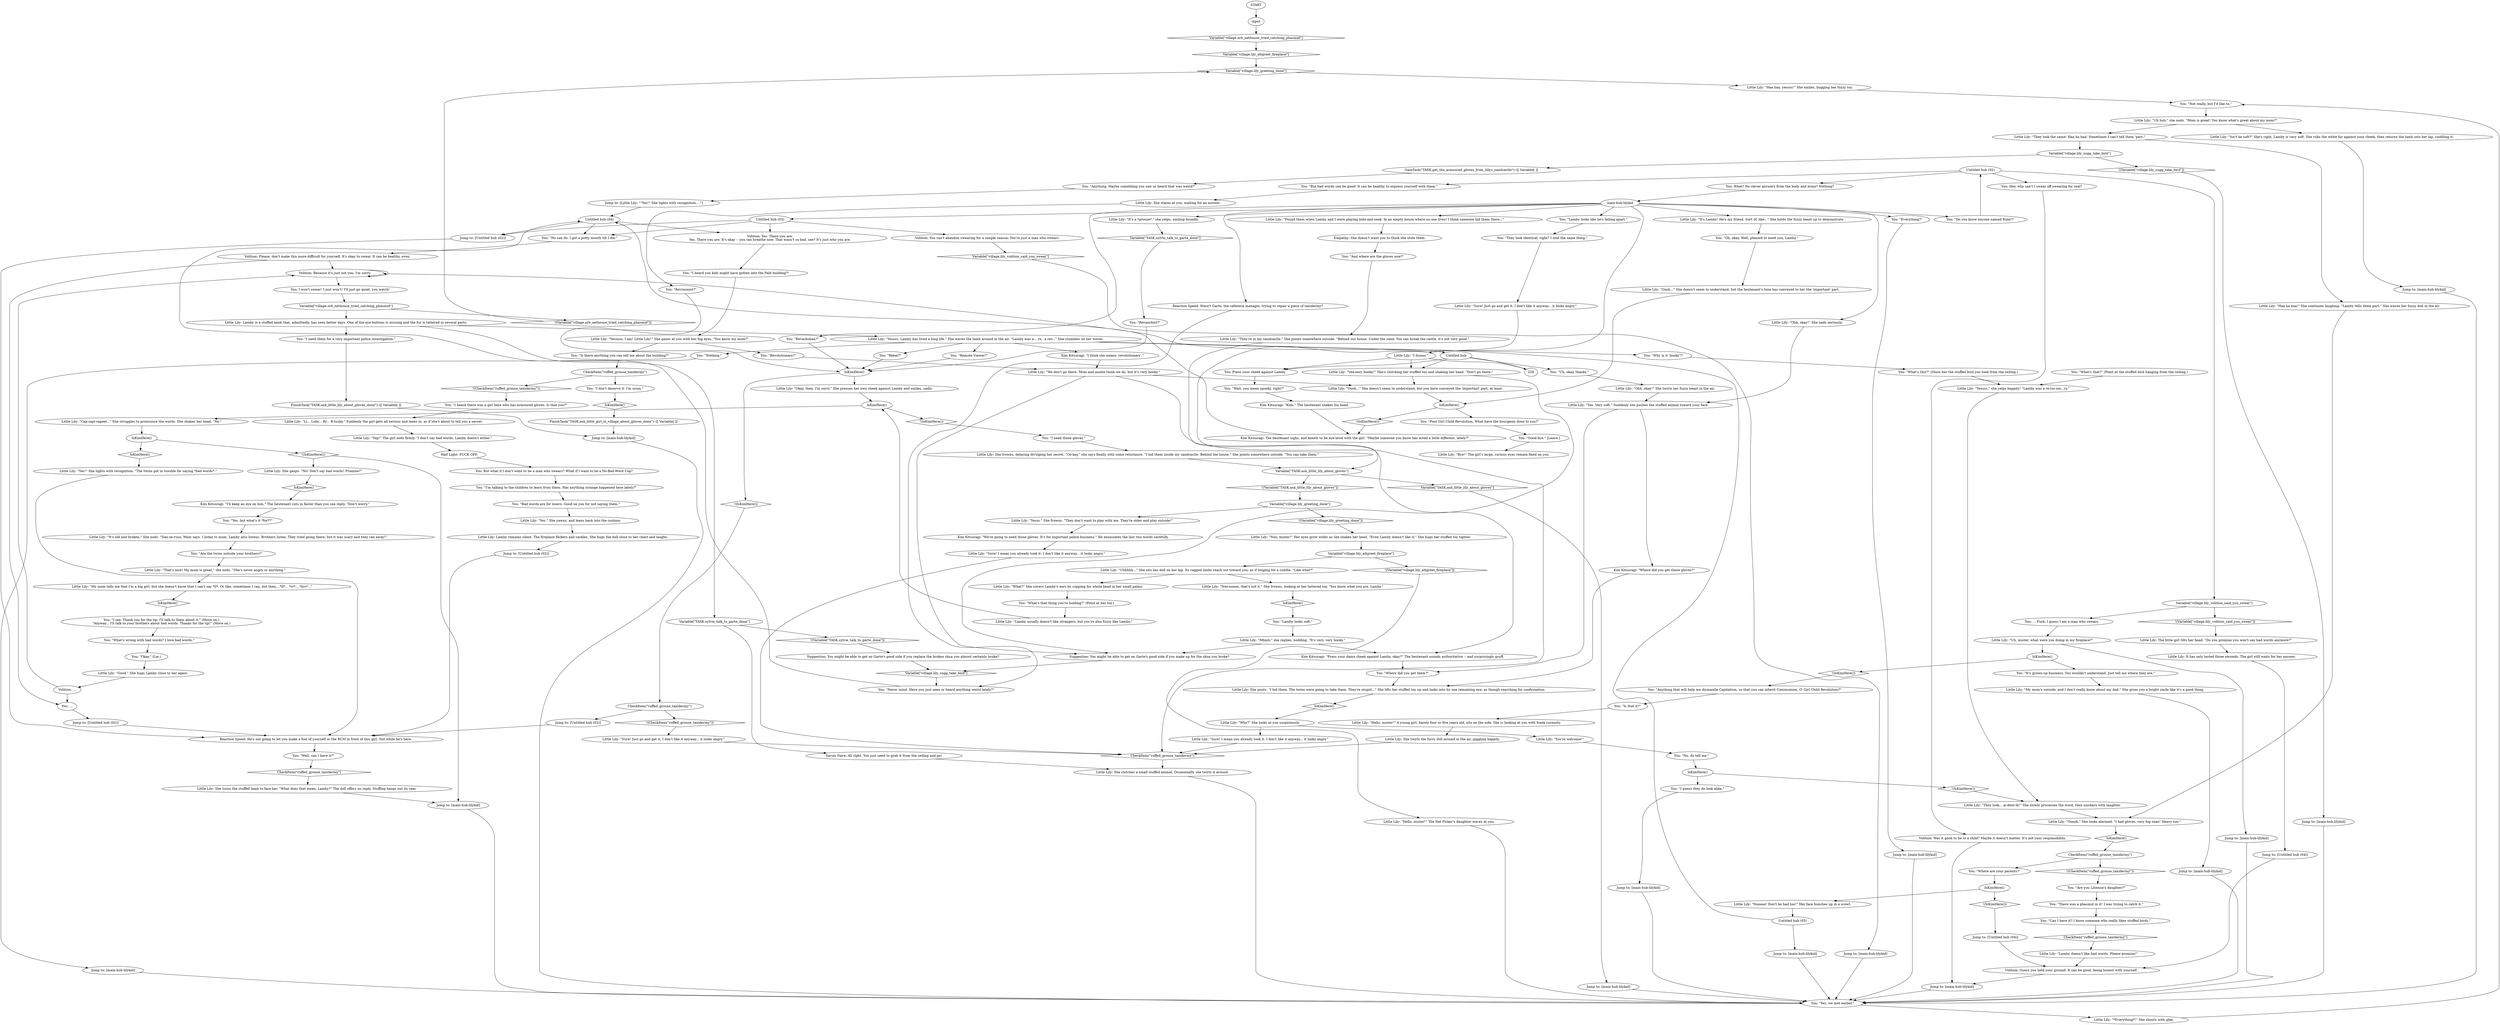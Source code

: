 # VILLAGE / LITTLE LILY
# One of Netpicker's kids not running around in the village, instead she sits on the sofa. You can exchange a few words with her.
# ==================================================
digraph G {
	  0 [label="START"];
	  1 [label="input"];
	  2 [label="Jump to: [Little Lily: \"\"Yes!\" She lights with recognition....\"]"];
	  3 [label="IsKimHere()"];
	  4 [label="IsKimHere()", shape=diamond];
	  5 [label="!(IsKimHere())", shape=diamond];
	  6 [label="Kim Kitsuragi: \"I'll keep an eye on him.\" The lieutenant cuts in faster than you can reply. \"Don't worry.\""];
	  7 [label="Little Lily: \"Good.\" She hugs Lamby close to her again."];
	  8 [label="You: ..."];
	  9 [label="Jump to: [Untitled hub (04)]"];
	  10 [label="Little Lily: \"Uh huh,\" she nods. \"Mom is great! You know what's great about my mom?\""];
	  11 [label="Suggestion: You might be able to get on Garte's good side if you replace the broken skua you almost certainly broke?"];
	  12 [label="Jump to: [main-hub-lilykid]"];
	  13 [label="You: \"Rebel?\""];
	  14 [label="You: \"And where are the gloves now?\""];
	  15 [label="Empathy: She doesn't want you to think she stole them."];
	  16 [label="You: \"I need those gloves.\""];
	  17 [label="Variable[\"TASK.ask_little_lily_about_gloves\"]"];
	  18 [label="Variable[\"TASK.ask_little_lily_about_gloves\"]", shape=diamond];
	  19 [label="!(Variable[\"TASK.ask_little_lily_about_gloves\"])", shape=diamond];
	  20 [label="Jump to: [main-hub-lilykid]"];
	  21 [label="You: \"Do you know anyone named Ruby?\""];
	  22 [label="Half Light: FUCK OFF."];
	  23 [label="Jump to: [Untitled hub (02)]"];
	  24 [label="You: \"No can do. I got a potty mouth till I die.\""];
	  25 [label="You: I won't swear! I just won't! I'll just go quiet, you watch!"];
	  26 [label="Little Lily: \"Bye!\" The girl's large, curious eyes remain fixed on you."];
	  27 [label="You: \"What's that?\" (Point at the stuffed bird hanging from the ceiling.)"];
	  28 [label="You: \"Everything?\""];
	  29 [label="Little Lily: \"Isn't he soft?\" She's right, Lamby is very soft. She rubs the white fur against your cheek, then returns the lamb into her lap, cuddling it."];
	  30 [label="You: \"Wait, you mean spooky, right?\""];
	  31 [label="Little Lily: \"Oooh...\" She doesn't seem to understand, but you have conveyed the 'important' part, at least."];
	  32 [label="FinishTask(\"TASK.ask_little_lily_about_gloves_done\")--[[ Variable[ ]]"];
	  33 [label="Jump to: [main-hub-lilykid]"];
	  34 [label="Kim Kitsuragi: The lieutenant sighs, and kneels to be eye-level with the girl. \"Maybe someone you know has acted a little different, lately?\""];
	  35 [label="Little Lily: \"Yes!\" She lights with recognition. \"The twins got in trouble for saying *bad words*.\""];
	  36 [label="Untitled hub (04)"];
	  37 [label="Volition: Guess you held your ground. It can be good, being honest with yourself."];
	  38 [label="Untitled hub (05)"];
	  39 [label="Jump to: [main-hub-lilykid]"];
	  40 [label="You: \"Not really, but I'd like to.\""];
	  41 [label="You: \"Revolutionary?\""];
	  42 [label="You: \"Why is it 'booky'?\""];
	  43 [label="Kim Kitsuragi: \"Press your damn cheek against Lamby, okay?\" The lieutenant sounds authoritative -- and surprisingly gruff."];
	  44 [label="FinishTask(\"TASK.ask_little_girl_in_village_about_gloves_done\")--[[ Variable[ ]]"];
	  45 [label="Variable[\"village.lily_greeting_done\"]"];
	  46 [label="Variable[\"village.lily_greeting_done\"]", shape=diamond];
	  47 [label="!(Variable[\"village.lily_greeting_done\"])", shape=diamond];
	  48 [label="Little Lily: \"Yesss.\" She frowns. \"They don't want to play with me. They're older and play outside!\""];
	  49 [label="Little Lily: \"That's nice! My mom is great,\" she nods. \"She's never angry or anything.\""];
	  50 [label="Little Lily: \"*Everything*!\" She shouts with glee."];
	  51 [label="IsKimHere()"];
	  52 [label="IsKimHere()", shape=diamond];
	  53 [label="!(IsKimHere())", shape=diamond];
	  54 [label="You: \"I guess they do look alike.\""];
	  55 [label="Variable[\"village.lily_sugg_take_bird\"]"];
	  56 [label="Variable[\"village.lily_sugg_take_bird\"]", shape=diamond];
	  57 [label="!(Variable[\"village.lily_sugg_take_bird\"])", shape=diamond];
	  58 [label="GainTask(\"TASK.get_the_armoured_gloves_from_lillys_sandcastle\")--[[ Variable[ ]]"];
	  59 [label="Jump to: [main-hub-lilykid]"];
	  60 [label="You: \"Anything. Maybe something you saw or heard that was weird?\""];
	  61 [label="Little Lily: \"What?\" She covers Lamby's ears by cupping his whole head in her small palms."];
	  62 [label="Little Lily: She stares at you, waiting for an answer."];
	  63 [label="Volition: Was it good to lie to a child? Maybe it doesn't matter. It's not your responsibility."];
	  64 [label="Volition: ..."];
	  65 [label="Jump to: [Untitled hub (02)]"];
	  66 [label="You: \"Well, can I have it?\""];
	  67 [label="Little Lily: \"Vee-eery booky!\" She's clutching her stuffed toy and shaking her head. \"Don't go there.\""];
	  68 [label="You: \"What's this?\" (Show her the stuffed bird you took from the ceiling.)"];
	  69 [label="Reaction Speed: Wasn't Garte, the cafeteria manager, trying to repair a piece of taxidermy?"];
	  70 [label="Jump to: [main-hub-lilykid]"];
	  71 [label="Little Lily: \"My mom tells me that I'm a big girl, but she doesn't know that I can't say *ll*. Or like, sometimes I can, but then... *ll*... *rr*... *llrr*...\""];
	  72 [label="Little Lily: \"Yep!\" The girl nods firmly. \"I don't say bad words. Lamby doesn't either.\""];
	  73 [label="Little Lily: \"Yes.\" She yawns, and leans back into the cushion."];
	  74 [label="Little Lily: \"Hello, mister!\" A young girl, barely four or five years old, sits on the sofa. She is looking at you with frank curiosity."];
	  75 [label="Little Lily: \"Noo, mister!\" Her eyes grow wider as she shakes her head. \"Even Lamby doesn't like it.\" She hugs her stuffed toy tighter."];
	  76 [label="Little Lily: \"Yesssss, I am! Little Lily!\" She gazes at you with her big eyes. \"You know my mom?\""];
	  77 [label="You: \"There was a phasmid in it! I was trying to catch it.\""];
	  78 [label="Jump to: [main-hub-lilykid]"];
	  79 [label="You: \"Are the twins outside your brothers?\""];
	  80 [label="Little Lily: \"I dunno.\""];
	  81 [label="Little Lily: \"It's old and broken.\" She nods. \"Dan-ze-ruus, Mom says. I listen to mom. Lamby also listens. Brothers listen. They tried going there, but it was scary and they ran away!\""];
	  82 [label="CheckItem(\"ruffed_grouse_taxidermy\")"];
	  83 [label="CheckItem(\"ruffed_grouse_taxidermy\")", shape=diamond];
	  84 [label="!(CheckItem(\"ruffed_grouse_taxidermy\"))", shape=diamond];
	  85 [label="You: \"I don't deserve it. I'm scum.\""];
	  86 [label="Kim Kitsuragi: \"Where did you get these gloves?\""];
	  87 [label="CheckItem(\"ruffed_grouse_taxidermy\")"];
	  88 [label="CheckItem(\"ruffed_grouse_taxidermy\")", shape=diamond];
	  89 [label="!(CheckItem(\"ruffed_grouse_taxidermy\"))", shape=diamond];
	  90 [label="You: \"Where are your parents?\""];
	  91 [label="Untitled hub (03)"];
	  92 [label="Jump to: [Untitled hub (04)]"];
	  93 [label="Little Lily: It has only lasted three seconds. The girl still waits for her answer."];
	  94 [label="You: \"I heard you kids might have gotten into the Feld building?\""];
	  95 [label="Little Lily: \"It's Lamby! He's my friend. Sort of, like...\" She holds the fuzzy beast up to demonstrate."];
	  96 [label="Little Lily: \"Lamby usually doesn't like strangers, but you're also fuzzy like Lamby.\""];
	  97 [label="Little Lily: \"Oooh...\" She doesn't seem to understand, but the lieutenant's tone has conveyed to her the 'important' part."];
	  98 [label="Little Lily: \"Sure! I mean you already took it. I don't like it anyway... it looks angry.\""];
	  99 [label="Little Lily: \"Lamby doesn't like bad words. Please promise!\""];
	  100 [label="You: \"What's that thing you're holding?\" (Point at her toy.)"];
	  101 [label="You: \"Lamby looks like he's falling apart.\""];
	  102 [label="Variable[\"TASK.sylvie_talk_to_garte_done\"]"];
	  103 [label="Variable[\"TASK.sylvie_talk_to_garte_done\"]", shape=diamond];
	  104 [label="!(Variable[\"TASK.sylvie_talk_to_garte_done\"])", shape=diamond];
	  105 [label="Savoir Faire: All right. You just need to grab it from the ceiling and go!"];
	  106 [label="You: \"I heard there was a girl here who has armoured gloves. Is that you?\""];
	  107 [label="Little Lily: \"Found them when Lamby and I were playing hide-and-seek. In an empty house where no one lives! I think someone hid them there...\""];
	  108 [label="Little Lily: She pouts. \"I hid them. The twins were going to take them. They're stupid...\" She lifts her stuffed toy up and looks into its one remaining eye, as though searching for confirmation."];
	  109 [label="Little Lily: \"They're in my sandcastle.\" She points somewhere outside. \"Behind our house. Under the sand. You can break the castle, it's not very good.\""];
	  110 [label="IsKimHere()"];
	  111 [label="IsKimHere()", shape=diamond];
	  112 [label="!(IsKimHere())", shape=diamond];
	  113 [label="You: \"Poor Girl Child Revolution. What have the bourgeois done to you?\""];
	  114 [label="Little Lily: She gasps. \"No! Don't say bad words! Promise?\""];
	  115 [label="You: \"Okay.\" (Lie.)"];
	  116 [label="Volition: Yes. There you are.\nYes. There you are. It's okay -- you can breathe now. That wasn't so bad, see? It's just who you are."];
	  117 [label="Little Lily: \"Uh, mister, what were you doing in my fireplace?\""];
	  118 [label="Little Lily: \"Hello, mister!\" The Net Picker's daughter waves at you."];
	  119 [label="Little Lily: \"Haa haa, yessss!\" She smiles, hugging her fuzzy toy."];
	  120 [label="Jump to: [main-hub-lilykid]"];
	  121 [label="Little Lily: \"They look... ai-dent-ik!\" She slowly processes the word, then snickers with laughter."];
	  122 [label="Little Lily: \"Sure! Just go and get it. I don't like it anyway... it looks angry.\""];
	  123 [label="Little Lily: \"Sure! Just go and get it. I don't like it anyway... it looks angry.\""];
	  124 [label="You: \"Are you Lilienne's daughter?\""];
	  125 [label="Little Lily: \"Ohh, okay!\" She nods seriously."];
	  126 [label="You: \"Can I have it? I know someone who really likes stuffed birds.\""];
	  127 [label="You: Press your cheek against Lamby."];
	  128 [label="You: \"Where did you get them?\""];
	  129 [label="You: \"Anything that will help me dismantle Capitalism, so that you can inherit Communism, O' Girl Child Revolution?\""];
	  130 [label="Little Lily: \"Noo-noooo, that's not it.\" She frowns, looking at her tattered toy. \"You know what you are, Lamby.\""];
	  131 [label="IsKimHere()"];
	  132 [label="IsKimHere()", shape=diamond];
	  133 [label="!(IsKimHere())", shape=diamond];
	  134 [label="Little Lily: \"Okay, then. I'm sorry.\" She presses her own cheek against Lamby and smiles, sadly."];
	  135 [label="CheckItem(\"ruffed_grouse_taxidermy\")"];
	  136 [label="CheckItem(\"ruffed_grouse_taxidermy\")", shape=diamond];
	  137 [label="!(CheckItem(\"ruffed_grouse_taxidermy\"))", shape=diamond];
	  138 [label="Jump to: [Untitled hub (02)]"];
	  139 [label="Little Lily: Lamby remains silent. The fireplace flickers and cackles. She hugs the doll close to her chest and laughs."];
	  140 [label="You: But what if I don't want to be a man who swears? What if I want to be a No-Bad-Word Cop?"];
	  141 [label="Jump to: [main-hub-lilykid]"];
	  142 [label="IsKimHere()"];
	  143 [label="IsKimHere()", shape=diamond];
	  144 [label="!(IsKimHere())", shape=diamond];
	  145 [label="Little Lily: \"Cap-capi-capeel...\" She struggles to pronounce the words. She shakes her head. \"No.\""];
	  146 [label="You: \"Is that it?\""];
	  147 [label="You: \"But bad words can be good! It can be healthy to express yourself with them.\""];
	  148 [label="Volition: You can't abandon swearing for a simple reason: You're just a man who swears."];
	  149 [label="You: \"Revisionist?\""];
	  150 [label="You: \"Nothing.\""];
	  151 [label="IsKimHere()"];
	  152 [label="IsKimHere()", shape=diamond];
	  153 [label="!(IsKimHere())", shape=diamond];
	  154 [label="You: \"It's grown-up business. You wouldn't understand. Just tell me where they are.\""];
	  155 [label="Little Lily: \"Sure! I mean you already took it. I don't like it anyway... it looks angry.\""];
	  156 [label="Little Lily: She turns the stuffed lamb to face her. \"What does that mean, Lamby?\" The doll offers no reply. Stuffing hangs out its rear."];
	  157 [label="You: \"Good-bye.\" [Leave.]"];
	  158 [label="Little Lily: \"It's a *grouse*,\" she yelps, smiling broadly."];
	  159 [label="Little Lily: \"Yessss,\" she yelps happily! \"Lamby was a re-luz-ion...ry.\""];
	  160 [label="Little Lily: \"We don't go there. Mom and auntie think we do, but it's very booky.\""];
	  161 [label="Variable[\"village.lily_altgreet_fireplace\"]"];
	  162 [label="Variable[\"village.lily_altgreet_fireplace\"]", shape=diamond];
	  163 [label="!(Variable[\"village.lily_altgreet_fireplace\"])", shape=diamond];
	  164 [label="Little Lily: \"Uhhhhh...\" She sits her doll on her lap. Its ragged limbs reach out toward you, as if longing for a cuddle. \"Like what?\""];
	  165 [label="You: \"Bad words are for losers. Good on you for not saying them.\""];
	  166 [label="You: Hey, why can't I swear off swearing for real?"];
	  167 [label="Jump to: [Untitled hub (02)]"];
	  168 [label="Jump to: [main-hub-lilykid]"];
	  169 [label="Little Lily: She clutches a small stuffed animal. Occasionally she twirls it around."];
	  170 [label="Little Lily: She twirls the furry doll around in the air, giggling happily."];
	  171 [label="Little Lily: \"Ohh, okay!\" She twirls her fuzzy beast in the air."];
	  172 [label="Jump to: [main-hub-lilykid]"];
	  173 [label="Little Lily: \"Yes. Very soft.\" Suddenly she pushes the stuffed animal toward your face."];
	  174 [label="Little Lily: \"Mhmh,\" she replies, nodding. \"It's very, very booky.\""];
	  175 [label="Kim Kitsuragi: \"Kids.\" The lieutenant shakes his head."];
	  176 [label="You: \"I see. Thank you for the tip; I'll talk to them about it.\" (Move on.)\n\"Anyway... I'll talk to your brothers about bad words. Thanks for the tip!\" (Move on.)"];
	  177 [label="Variable[\"village.lily_volition_said_you_swear\"]"];
	  178 [label="Variable[\"village.lily_volition_said_you_swear\"]", shape=diamond];
	  179 [label="!(Variable[\"village.lily_volition_said_you_swear\"])", shape=diamond];
	  180 [label="You: ... Fuck. I guess I am a man who swears."];
	  181 [label="Volition: Because it's just not you. I'm sorry."];
	  182 [label="You: \"I'm talking to the children to learn from them. Has anything strange happened here lately?\""];
	  183 [label="You: \"Revacholian?\""];
	  184 [label="You: \"Remote Viewer?\""];
	  185 [label="Kim Kitsuragi: \"I think she means 'revolutionary'.\""];
	  186 [label="You: \"Lamby looks soft.\""];
	  187 [label="You: \"I need them for a very important police investigation.\""];
	  188 [label="Little Lily: \"You're welcome!\""];
	  189 [label="You: \"What's wrong with bad words? I love bad words.\""];
	  190 [label="You: What? No clever answers from the body and brain? Nothing?"];
	  191 [label="Little Lily: The little girl tilts her head. \"Do you promise you won't say bad words anymore?\""];
	  192 [label="main-hub-lilykid"];
	  193 [label="You: \"Yes, we met earlier.\""];
	  194 [label="You: \"Is there anything you can tell me about the building?\""];
	  195 [label="Suggestion: You might be able to get on Garte's good side if you make up for the skua you broke?"];
	  196 [label="You: \"Revanchist?\""];
	  197 [label="Untitled hub"];
	  198 [label="You: \"Never mind. Have you just seen or heard anything weird lately?\""];
	  199 [label="Jump to: [main-hub-lilykid]"];
	  200 [label="You: \"No, do tell me.\""];
	  201 [label="Little Lily: \"They look the same! Haa ha haa! Sometimes I can't tell them 'part.\""];
	  202 [label="Kim Kitsuragi: \"We're going to need those gloves. It's for important police business.\" He enunciates the last two words carefully."];
	  203 [label="Little Lily: \"Why?\" She looks at you suspiciously."];
	  204 [label="Little Lily: She frowns, delaying divulging her secret. \"Oo-kay,\" she says finally with some reluctance. \"I hid them inside my sandcastle. Behind the house.\" She points somewhere outside. \"You can take them.\""];
	  205 [label="Little Lily: \"My mom's outside, and I don't really know about my dad.\" She gives you a bright smile like it's a good thing."];
	  206 [label="IsKimHere()"];
	  207 [label="IsKimHere()", shape=diamond];
	  208 [label="!(IsKimHere())", shape=diamond];
	  209 [label="Little Lily: \"Nooooo! Don't be bad too!\" Her face bunches up in a scowl."];
	  210 [label="Volition: Please, don't make this more difficult for yourself. It's okay to swear. It can be healthy, even."];
	  211 [label="Variable[\"village.orb_nethouse_tried_catching_phasmid\"]"];
	  212 [label="Variable[\"village.orb_nethouse_tried_catching_phasmid\"]", shape=diamond];
	  213 [label="!(Variable[\"village.orb_nethouse_tried_catching_phasmid\"])", shape=diamond];
	  214 [label="Little Lily: Lamby is a stuffed lamb that, admittedly, has seen better days. One of the eye-buttons is missing and the fur is tattered in several parts."];
	  215 [label="You: \"Oh, okay. Well, pleased to meet you, Lamby.\""];
	  216 [label="Little Lily: \"Yessss, Lamby has lived a long life.\" She waves the lamb around in the air. \"Lamby was a... re.. a rev...\" She stumbles on her words."];
	  217 [label="You: \"They look identical, right? I said the same thing.\""];
	  218 [label="Little Lily: \"Haa ha haa!\" She continues laughing. \"Lamby tells them part.\" She waves her fuzzy doll in the air."];
	  219 [label="Jump to: [main-hub-lilykid]"];
	  220 [label="Little Lily: \"Ooooh.\" She looks alarmed. \"I had gloves, very big ones! Heavy too.\""];
	  221 [label="Little Lily: \"Ll... Luby... Rr... R-luuby.\" Suddenly the girl gets all serious and leans in, as if she's about to tell you a secret."];
	  222 [label="Untitled hub (02)"];
	  223 [label="Reaction Speed: He's not going to let you make a fool of yourself or the RCM in front of this girl. Not while he's here."];
	  224 [label="You: \"Yes, but what's it *for*?\""];
	  225 [label="You: \"Uh, okay, thanks.\""];
	  0 -> 1
	  1 -> 212
	  2 -> 36
	  3 -> 4
	  3 -> 5
	  4 -> 35
	  5 -> 114
	  5 -> 199
	  6 -> 224
	  7 -> 64
	  8 -> 65
	  9 -> 37
	  10 -> 201
	  10 -> 29
	  11 -> 56
	  12 -> 193
	  13 -> 131
	  14 -> 109
	  15 -> 14
	  16 -> 204
	  17 -> 18
	  17 -> 19
	  18 -> 33
	  19 -> 45
	  20 -> 193
	  21 -> 222
	  22 -> 140
	  23 -> 223
	  24 -> 210
	  25 -> 211
	  27 -> 159
	  28 -> 120
	  29 -> 12
	  30 -> 175
	  31 -> 110
	  32 -> 59
	  33 -> 193
	  34 -> 36
	  35 -> 223
	  36 -> 24
	  36 -> 116
	  36 -> 167
	  37 -> 168
	  38 -> 141
	  38 -> 181
	  39 -> 193
	  40 -> 10
	  41 -> 160
	  42 -> 68
	  43 -> 128
	  44 -> 59
	  45 -> 48
	  45 -> 47
	  46 -> 119
	  47 -> 75
	  48 -> 202
	  49 -> 71
	  50 -> 40
	  51 -> 53
	  51 -> 54
	  52 -> 186
	  53 -> 121
	  54 -> 219
	  55 -> 57
	  55 -> 58
	  56 -> 198
	  57 -> 70
	  58 -> 60
	  59 -> 193
	  60 -> 2
	  61 -> 100
	  62 -> 149
	  63 -> 168
	  64 -> 8
	  64 -> 181
	  65 -> 223
	  66 -> 136
	  67 -> 195
	  67 -> 31
	  68 -> 159
	  69 -> 198
	  70 -> 193
	  71 -> 111
	  72 -> 22
	  73 -> 139
	  74 -> 170
	  75 -> 161
	  76 -> 41
	  76 -> 194
	  77 -> 126
	  78 -> 193
	  79 -> 49
	  80 -> 226
	  80 -> 67
	  80 -> 127
	  81 -> 79
	  82 -> 84
	  82 -> 85
	  83 -> 169
	  84 -> 106
	  85 -> 132
	  86 -> 108
	  87 -> 89
	  87 -> 90
	  88 -> 99
	  89 -> 124
	  90 -> 206
	  91 -> 24
	  91 -> 116
	  91 -> 148
	  91 -> 167
	  92 -> 37
	  93 -> 9
	  94 -> 76
	  95 -> 215
	  96 -> 142
	  97 -> 110
	  98 -> 83
	  99 -> 37
	  100 -> 96
	  101 -> 217
	  102 -> 104
	  102 -> 105
	  103 -> 196
	  104 -> 11
	  105 -> 169
	  106 -> 221
	  107 -> 15
	  108 -> 143
	  109 -> 17
	  110 -> 112
	  110 -> 113
	  111 -> 176
	  112 -> 34
	  113 -> 157
	  114 -> 207
	  115 -> 7
	  116 -> 94
	  117 -> 78
	  117 -> 151
	  118 -> 193
	  119 -> 40
	  120 -> 193
	  121 -> 220
	  122 -> 83
	  123 -> 83
	  124 -> 77
	  125 -> 173
	  126 -> 88
	  127 -> 30
	  128 -> 108
	  129 -> 146
	  130 -> 52
	  131 -> 133
	  131 -> 134
	  132 -> 44
	  133 -> 135
	  134 -> 142
	  135 -> 137
	  135 -> 138
	  136 -> 156
	  137 -> 123
	  138 -> 223
	  139 -> 23
	  140 -> 182
	  141 -> 193
	  142 -> 144
	  142 -> 145
	  143 -> 203
	  144 -> 16
	  145 -> 3
	  146 -> 74
	  147 -> 62
	  148 -> 178
	  149 -> 131
	  150 -> 172
	  151 -> 153
	  151 -> 154
	  152 -> 87
	  153 -> 129
	  154 -> 205
	  155 -> 83
	  156 -> 199
	  157 -> 26
	  158 -> 103
	  159 -> 121
	  160 -> 43
	  160 -> 195
	  160 -> 31
	  161 -> 163
	  161 -> 164
	  162 -> 46
	  163 -> 118
	  164 -> 130
	  164 -> 61
	  165 -> 73
	  166 -> 63
	  167 -> 223
	  168 -> 193
	  169 -> 193
	  170 -> 83
	  171 -> 173
	  172 -> 193
	  173 -> 128
	  173 -> 86
	  174 -> 43
	  174 -> 195
	  175 -> 34
	  176 -> 189
	  177 -> 179
	  177 -> 180
	  178 -> 39
	  179 -> 191
	  180 -> 117
	  181 -> 25
	  181 -> 181
	  182 -> 165
	  183 -> 131
	  184 -> 131
	  185 -> 160
	  186 -> 174
	  187 -> 32
	  188 -> 200
	  189 -> 115
	  190 -> 192
	  191 -> 93
	  192 -> 69
	  192 -> 101
	  192 -> 107
	  192 -> 80
	  192 -> 21
	  192 -> 183
	  192 -> 91
	  192 -> 28
	  192 -> 125
	  192 -> 158
	  192 -> 95
	  193 -> 50
	  194 -> 82
	  195 -> 56
	  196 -> 131
	  197 -> 225
	  197 -> 226
	  197 -> 67
	  197 -> 127
	  198 -> 36
	  199 -> 193
	  200 -> 51
	  201 -> 218
	  201 -> 55
	  202 -> 98
	  203 -> 155
	  203 -> 188
	  204 -> 17
	  205 -> 20
	  206 -> 208
	  206 -> 209
	  207 -> 6
	  208 -> 92
	  209 -> 38
	  210 -> 8
	  210 -> 181
	  211 -> 213
	  211 -> 214
	  212 -> 162
	  213 -> 46
	  214 -> 216
	  214 -> 187
	  214 -> 102
	  215 -> 97
	  216 -> 197
	  216 -> 42
	  216 -> 13
	  216 -> 150
	  216 -> 184
	  216 -> 185
	  217 -> 122
	  218 -> 220
	  219 -> 193
	  220 -> 152
	  221 -> 72
	  222 -> 177
	  222 -> 147
	  222 -> 166
	  222 -> 190
	  223 -> 66
	  224 -> 81
	  225 -> 171
}

